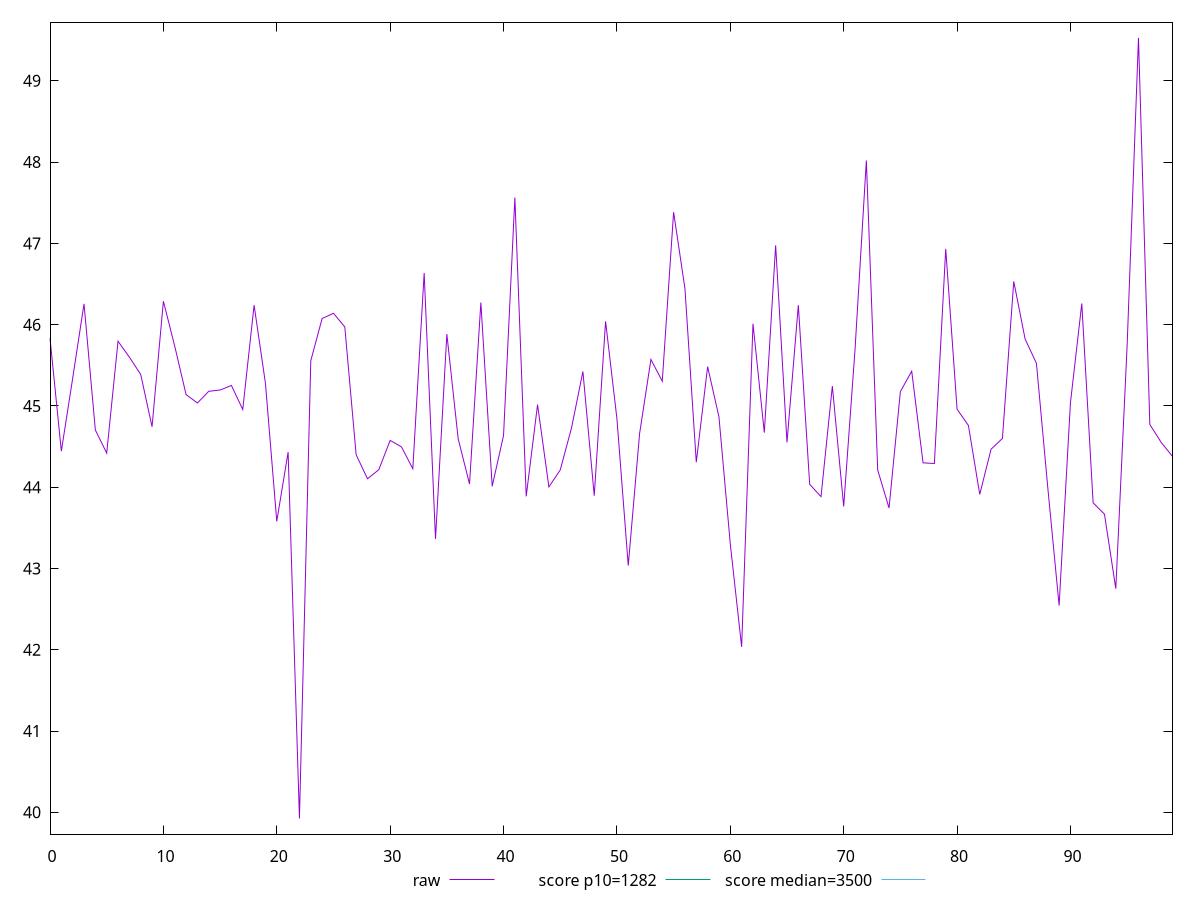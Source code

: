 reset

$raw <<EOF
0 45.83199999999998
1 44.44399999999999
2 45.339999999999975
3 46.25599999999999
4 44.70399999999999
5 44.42
6 45.79599999999999
7 45.59999999999999
8 45.38799999999999
9 44.743999999999986
10 46.28799999999998
11 45.73599999999999
12 45.14
13 45.03599999999999
14 45.17999999999999
15 45.19599999999999
16 45.25199999999999
17 44.95599999999999
18 46.239999999999995
19 45.27999999999999
20 43.579999999999984
21 44.431999999999995
22 39.92399999999998
23 45.55599999999998
24 46.075999999999986
25 46.139999999999986
26 45.97199999999999
27 44.39999999999999
28 44.103999999999985
29 44.21599999999999
30 44.57599999999999
31 44.49599999999999
32 44.227999999999994
33 46.63599999999998
34 43.36399999999999
35 45.883999999999986
36 44.59599999999999
37 44.03999999999998
38 46.27199999999999
39 44.01199999999999
40 44.63599999999998
41 47.56399999999998
42 43.887999999999984
43 45.015999999999984
44 44.00399999999999
45 44.21199999999999
46 44.731999999999985
47 45.42399999999998
48 43.895999999999994
49 46.03999999999998
50 44.84399999999999
51 43.036
52 44.66
53 45.57199999999999
54 45.30399999999999
55 47.383999999999986
56 46.44399999999999
57 44.30799999999999
58 45.483999999999995
59 44.864
60 43.29999999999998
61 42.035999999999994
62 46.011999999999986
63 44.67199999999999
64 46.976
65 44.55199999999999
66 46.23999999999998
67 44.03599999999999
68 43.883999999999986
69 45.24399999999999
70 43.763999999999996
71 45.69199999999998
72 48.019999999999996
73 44.21199999999999
74 43.743999999999986
75 45.17599999999999
76 45.428
77 44.3
78 44.292
79 46.93199999999999
80 44.959999999999994
81 44.76
82 43.91199999999999
83 44.46799999999999
84 44.599999999999994
85 46.532
86 45.823999999999984
87 45.524
88 43.99599999999999
89 42.54399999999999
90 45.04
91 46.25999999999999
92 43.807999999999986
93 43.66799999999999
94 42.751999999999995
95 45.748
96 49.52799999999999
97 44.77199999999999
98 44.55199999999999
99 44.37999999999998
EOF

set key outside below
set xrange [0:99]
set yrange [39.73191999999998:49.72007999999999]
set terminal svg size 640, 490 enhanced background rgb 'white'
set output "report_00007_2020-12-11T15:55:29.892Z/bootup-time/samples/pages+cached+noexternal+nofonts/raw/values.svg"

plot $raw title "raw" with line, \
     1282 title "score p10=1282", \
     3500 title "score median=3500"

reset
